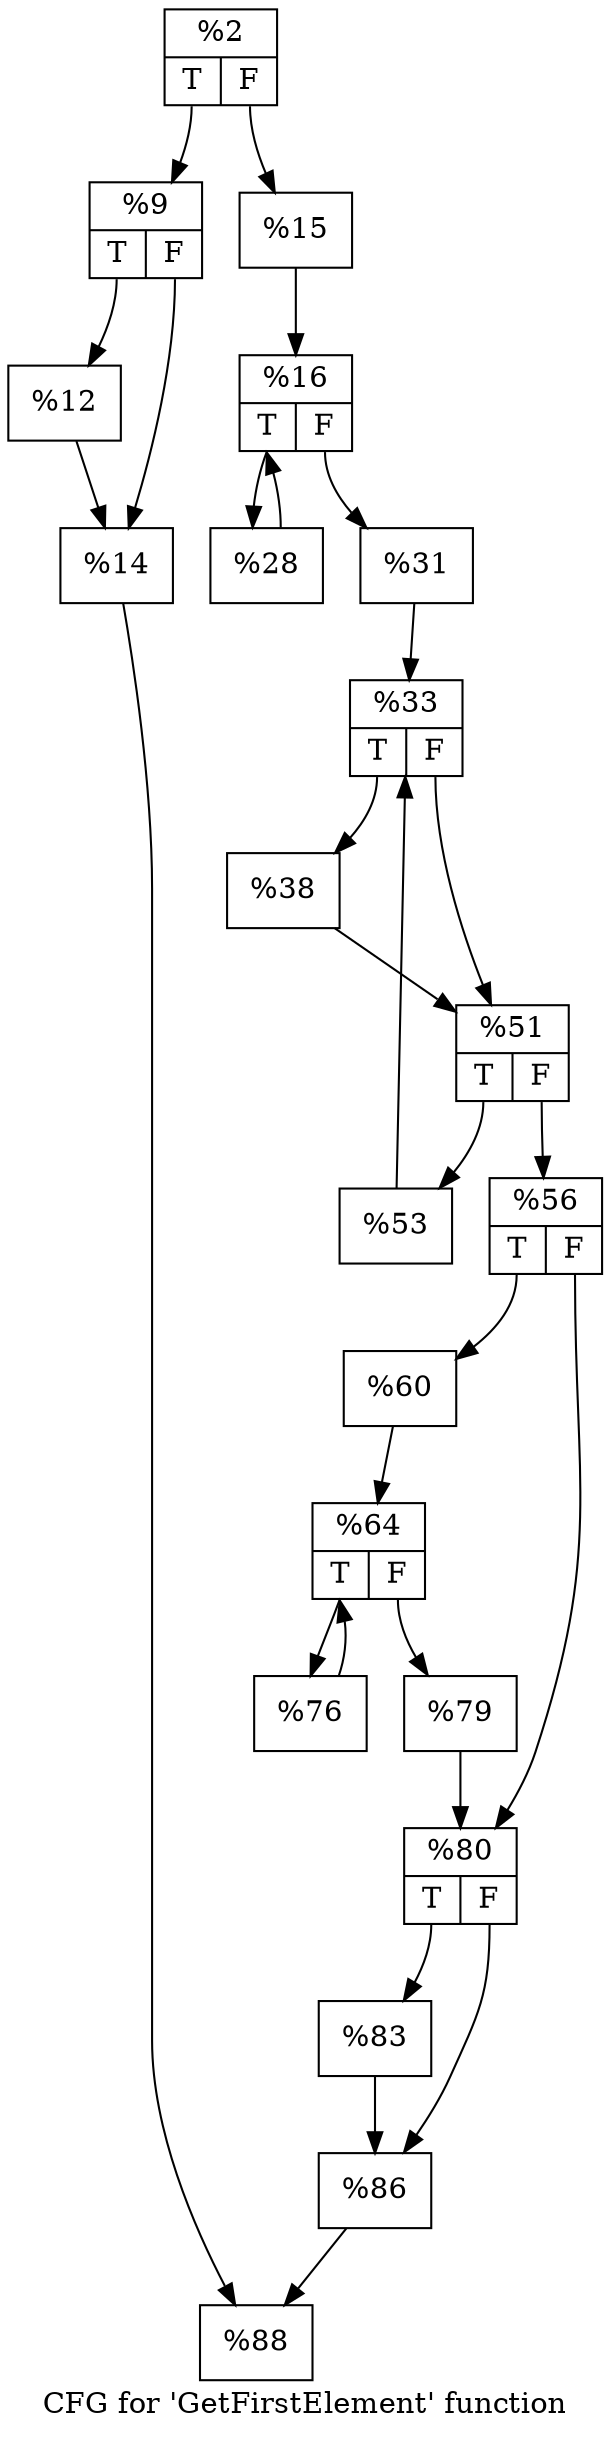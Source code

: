 digraph "CFG for 'GetFirstElement' function" {
	label="CFG for 'GetFirstElement' function";

	Node0x10470d0 [shape=record,label="{%2|{<s0>T|<s1>F}}"];
	Node0x10470d0:s0 -> Node0x10471e0;
	Node0x10470d0:s1 -> Node0x104fbb0;
	Node0x10471e0 [shape=record,label="{%9|{<s0>T|<s1>F}}"];
	Node0x10471e0:s0 -> Node0x104fd60;
	Node0x10471e0:s1 -> Node0x104fdb0;
	Node0x104fd60 [shape=record,label="{%12}"];
	Node0x104fd60 -> Node0x104fdb0;
	Node0x104fdb0 [shape=record,label="{%14}"];
	Node0x104fdb0 -> Node0x1050090;
	Node0x104fbb0 [shape=record,label="{%15}"];
	Node0x104fbb0 -> Node0x1050140;
	Node0x1050140 [shape=record,label="{%16|{<s0>T|<s1>F}}"];
	Node0x1050140:s0 -> Node0x10506d0;
	Node0x1050140:s1 -> Node0x1050720;
	Node0x10506d0 [shape=record,label="{%28}"];
	Node0x10506d0 -> Node0x1050140;
	Node0x1050720 [shape=record,label="{%31}"];
	Node0x1050720 -> Node0x1050a10;
	Node0x1050a10 [shape=record,label="{%33|{<s0>T|<s1>F}}"];
	Node0x1050a10:s0 -> Node0x1050c50;
	Node0x1050a10:s1 -> Node0x1050ca0;
	Node0x1050c50 [shape=record,label="{%38}"];
	Node0x1050c50 -> Node0x1050ca0;
	Node0x1050ca0 [shape=record,label="{%51|{<s0>T|<s1>F}}"];
	Node0x1050ca0:s0 -> Node0x10513d0;
	Node0x1050ca0:s1 -> Node0x1051420;
	Node0x10513d0 [shape=record,label="{%53}"];
	Node0x10513d0 -> Node0x1050a10;
	Node0x1051420 [shape=record,label="{%56|{<s0>T|<s1>F}}"];
	Node0x1051420:s0 -> Node0x10517f0;
	Node0x1051420:s1 -> Node0x1051840;
	Node0x10517f0 [shape=record,label="{%60}"];
	Node0x10517f0 -> Node0x1051b60;
	Node0x1051b60 [shape=record,label="{%64|{<s0>T|<s1>F}}"];
	Node0x1051b60:s0 -> Node0x10520f0;
	Node0x1051b60:s1 -> Node0x1052140;
	Node0x10520f0 [shape=record,label="{%76}"];
	Node0x10520f0 -> Node0x1051b60;
	Node0x1052140 [shape=record,label="{%79}"];
	Node0x1052140 -> Node0x1051840;
	Node0x1051840 [shape=record,label="{%80|{<s0>T|<s1>F}}"];
	Node0x1051840:s0 -> Node0x1052550;
	Node0x1051840:s1 -> Node0x10525a0;
	Node0x1052550 [shape=record,label="{%83}"];
	Node0x1052550 -> Node0x10525a0;
	Node0x10525a0 [shape=record,label="{%86}"];
	Node0x10525a0 -> Node0x1050090;
	Node0x1050090 [shape=record,label="{%88}"];
}
